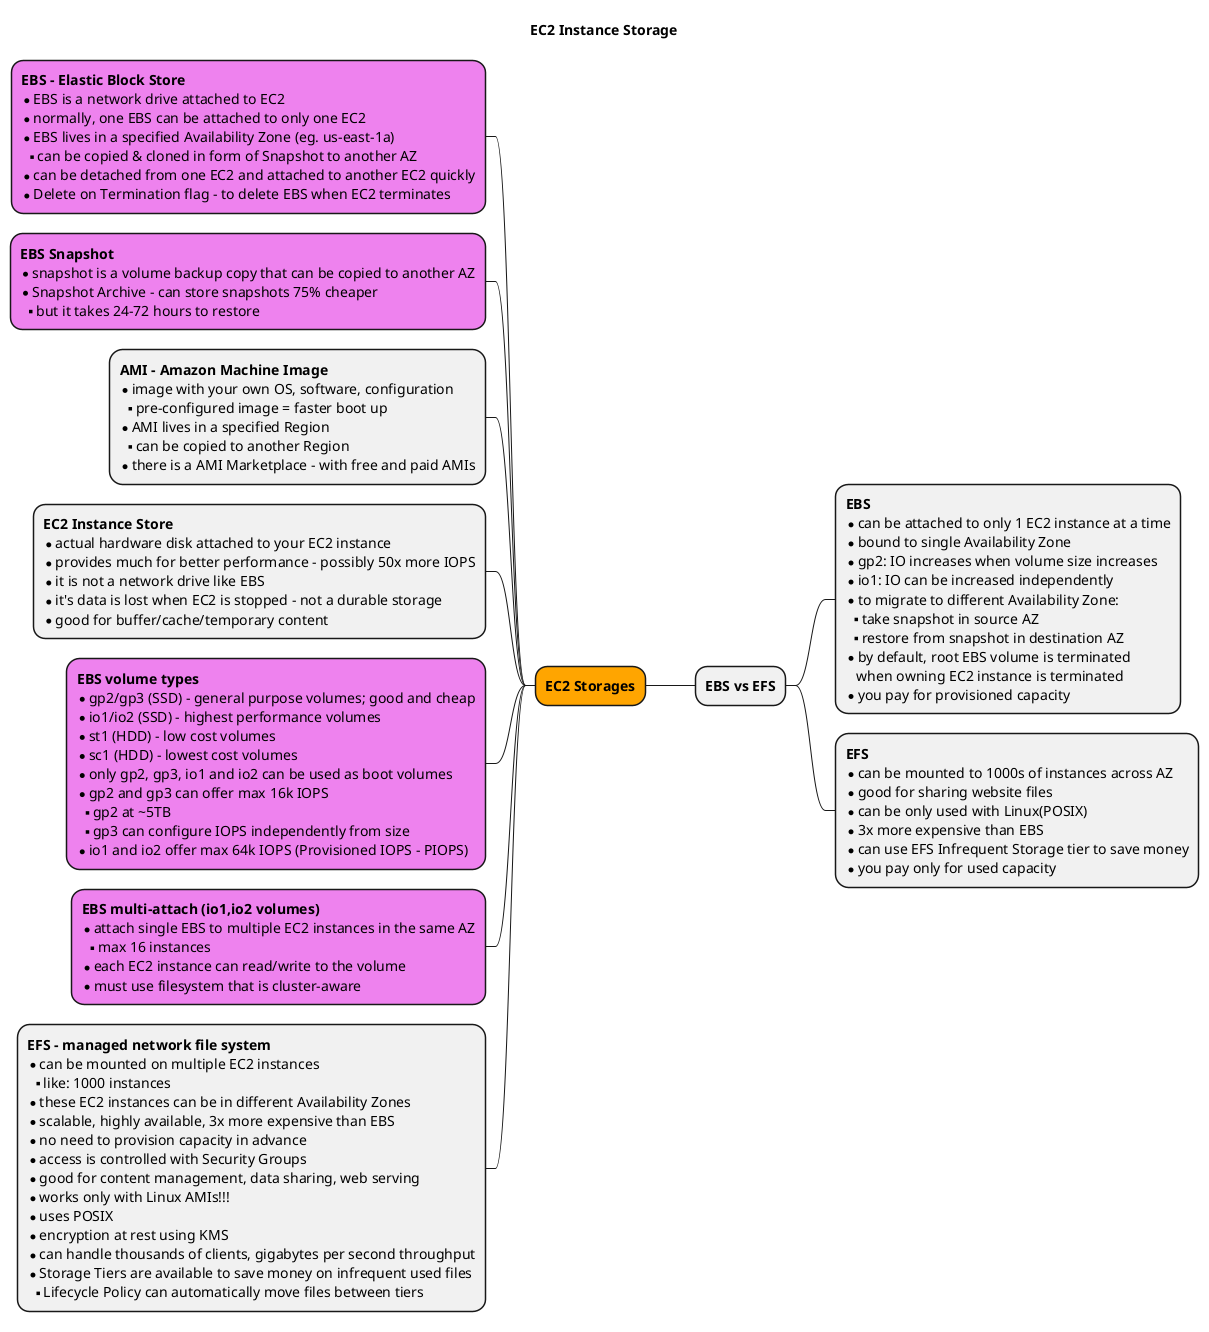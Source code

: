 @startmindmap mindmap

title EC2 Instance Storage

<style>
mindmapDiagram {
    .ebs {
        BackgroundColor  Violet
  }
}
</style>


*[#Orange] <b>EC2 Storages
 * <b>EBS vs EFS
  * <b>EBS\n*can be attached to only 1 EC2 instance at a time\n*bound to single Availability Zone\n*gp2: IO increases when volume size increases\n*io1: IO can be increased independently\n*to migrate to different Availability Zone:\n**take snapshot in source AZ\n**restore from snapshot in destination AZ\n*by default, root EBS volume is terminated\n   when owning EC2 instance is terminated\n*you pay for provisioned capacity
  * <b>EFS\n*can be mounted to 1000s of instances across AZ\n*good for sharing website files\n*can be only used with Linux(POSIX)\n*3x more expensive than EBS\n*can use EFS Infrequent Storage tier to save money\n*you pay only for used capacity
 left side
 * <b>EBS - Elastic Block Store\n*EBS is a network drive attached to EC2\n*normally, one EBS can be attached to only one EC2\n*EBS lives in a specified Availability Zone (eg. us-east-1a)\n**can be copied & cloned in form of Snapshot to another AZ\n*can be detached from one EC2 and attached to another EC2 quickly\n*Delete on Termination flag - to delete EBS when EC2 terminates <<ebs>>
 * <b>EBS Snapshot\n*snapshot is a volume backup copy that can be copied to another AZ\n*Snapshot Archive - can store snapshots 75% cheaper\n**but it takes 24-72 hours to restore <<ebs>>
 * <b>AMI - Amazon Machine Image\n*image with your own OS, software, configuration\n**pre-configured image = faster boot up\n*AMI lives in a specified Region\n**can be copied to another Region\n*there is a AMI Marketplace - with free and paid AMIs
 * <b>EC2 Instance Store\n*actual hardware disk attached to your EC2 instance\n*provides much for better performance - possibly 50x more IOPS\n*it is not a network drive like EBS\n*it's data is lost when EC2 is stopped - not a durable storage\n*good for buffer/cache/temporary content
 * <b>EBS volume types\n*gp2/gp3 (SSD) - general purpose volumes; good and cheap\n*io1/io2 (SSD) - highest performance volumes\n*st1 (HDD) - low cost volumes\n*sc1 (HDD) - lowest cost volumes\n*only gp2, gp3, io1 and io2 can be used as boot volumes\n*gp2 and gp3 can offer max 16k IOPS\n**gp2 at ~5TB\n**gp3 can configure IOPS independently from size\n*io1 and io2 offer max 64k IOPS (Provisioned IOPS - PIOPS)<<ebs>>
 * <b>EBS multi-attach (io1,io2 volumes)\n*attach single EBS to multiple EC2 instances in the same AZ\n**max 16 instances\n*each EC2 instance can read/write to the volume\n*must use filesystem that is cluster-aware<<ebs>>
 * <b>EFS - managed network file system\n*can be mounted on multiple EC2 instances\n**like: 1000 instances\n*these EC2 instances can be in different Availability Zones\n*scalable, highly available, 3x more expensive than EBS\n*no need to provision capacity in advance\n*access is controlled with Security Groups\n*good for content management, data sharing, web serving\n*works only with Linux AMIs!!!\n*uses POSIX\n*encryption at rest using KMS\n*can handle thousands of clients, gigabytes per second throughput\n*Storage Tiers are available to save money on infrequent used files\n**Lifecycle Policy can automatically move files between tiers
@endmindmap